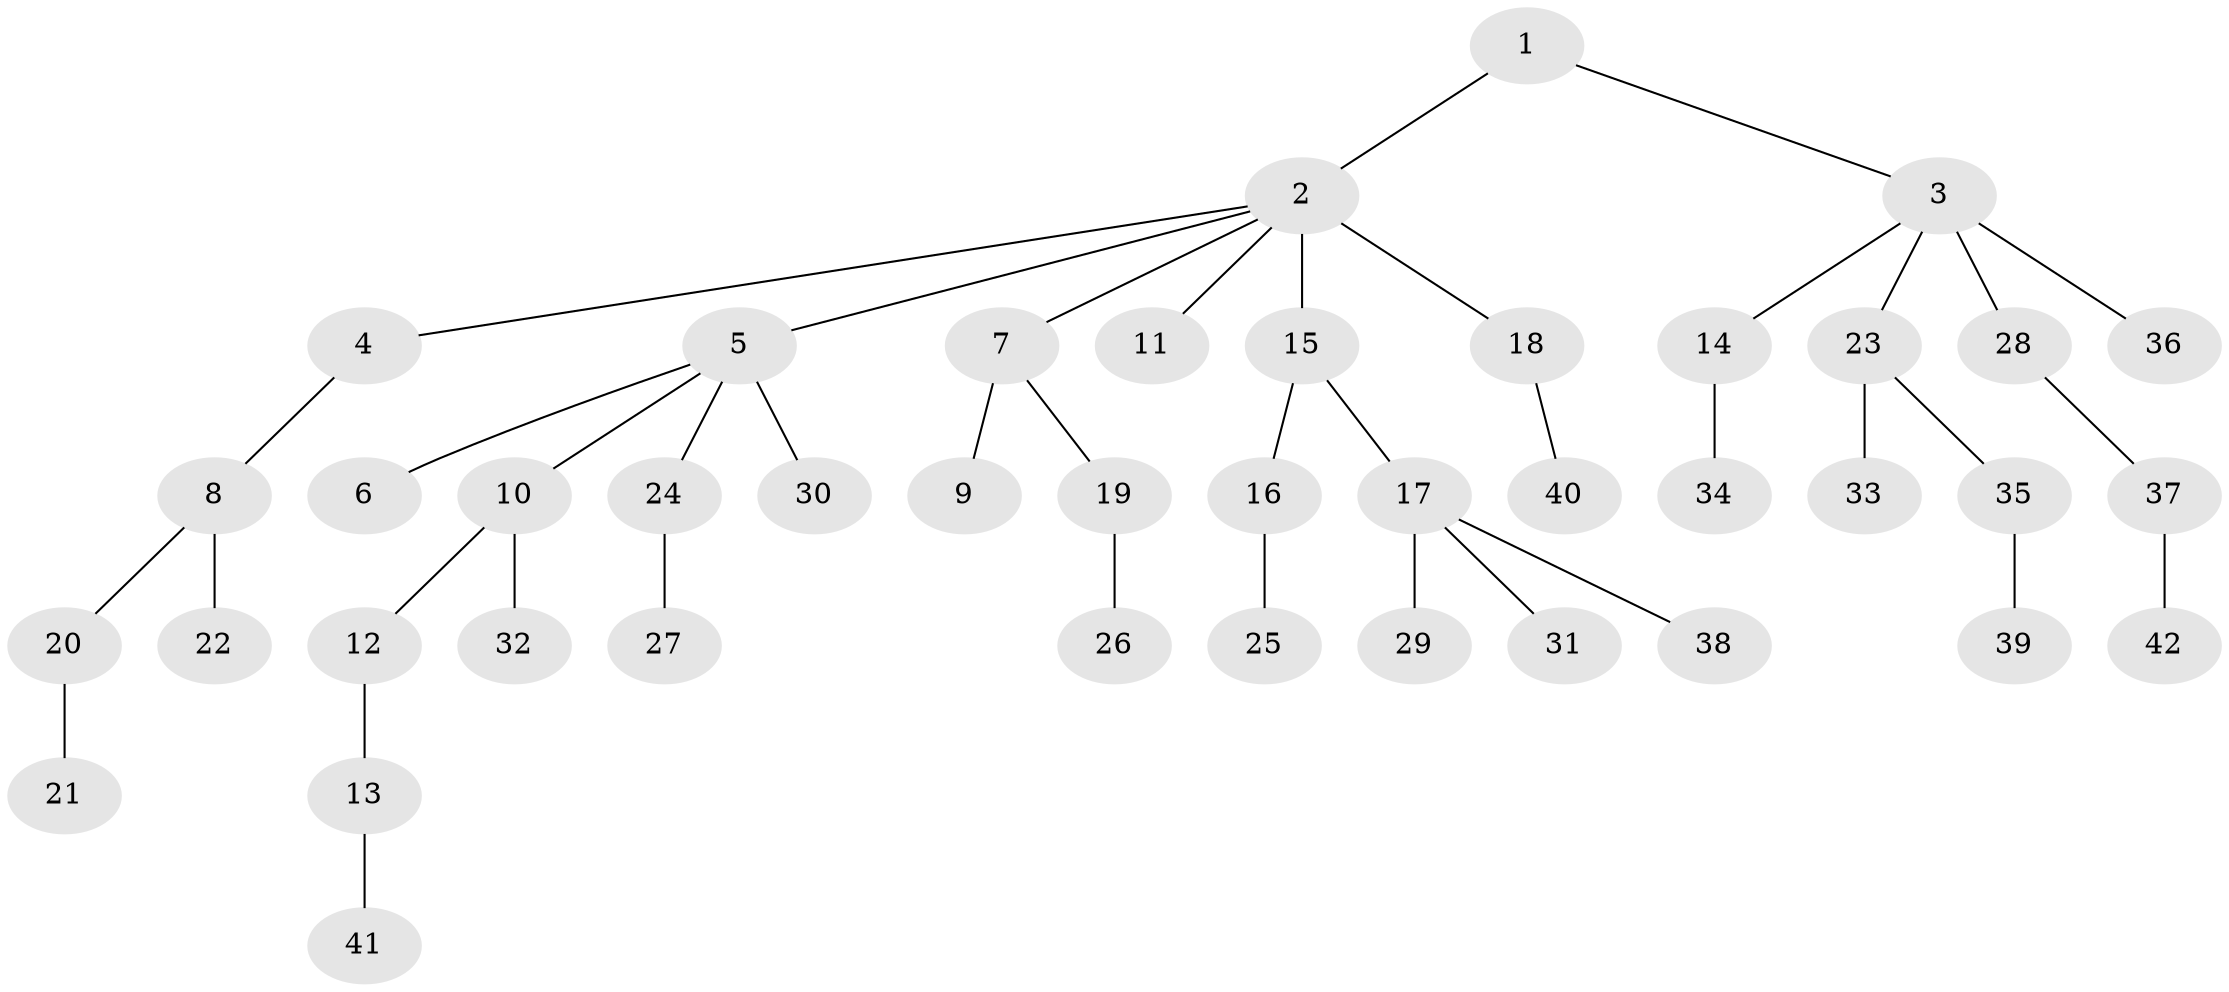 // original degree distribution, {3: 0.12318840579710146, 10: 0.007246376811594203, 6: 0.014492753623188406, 4: 0.050724637681159424, 2: 0.2608695652173913, 7: 0.007246376811594203, 5: 0.036231884057971016, 1: 0.5}
// Generated by graph-tools (version 1.1) at 2025/51/03/04/25 22:51:53]
// undirected, 42 vertices, 41 edges
graph export_dot {
  node [color=gray90,style=filled];
  1;
  2;
  3;
  4;
  5;
  6;
  7;
  8;
  9;
  10;
  11;
  12;
  13;
  14;
  15;
  16;
  17;
  18;
  19;
  20;
  21;
  22;
  23;
  24;
  25;
  26;
  27;
  28;
  29;
  30;
  31;
  32;
  33;
  34;
  35;
  36;
  37;
  38;
  39;
  40;
  41;
  42;
  1 -- 2 [weight=1.0];
  1 -- 3 [weight=1.0];
  2 -- 4 [weight=1.0];
  2 -- 5 [weight=1.0];
  2 -- 7 [weight=1.0];
  2 -- 11 [weight=1.0];
  2 -- 15 [weight=3.0];
  2 -- 18 [weight=1.0];
  3 -- 14 [weight=1.0];
  3 -- 23 [weight=1.0];
  3 -- 28 [weight=1.0];
  3 -- 36 [weight=2.0];
  4 -- 8 [weight=1.0];
  5 -- 6 [weight=1.0];
  5 -- 10 [weight=1.0];
  5 -- 24 [weight=1.0];
  5 -- 30 [weight=2.0];
  7 -- 9 [weight=1.0];
  7 -- 19 [weight=1.0];
  8 -- 20 [weight=1.0];
  8 -- 22 [weight=4.0];
  10 -- 12 [weight=1.0];
  10 -- 32 [weight=1.0];
  12 -- 13 [weight=1.0];
  13 -- 41 [weight=1.0];
  14 -- 34 [weight=1.0];
  15 -- 16 [weight=1.0];
  15 -- 17 [weight=1.0];
  16 -- 25 [weight=1.0];
  17 -- 29 [weight=1.0];
  17 -- 31 [weight=1.0];
  17 -- 38 [weight=1.0];
  18 -- 40 [weight=1.0];
  19 -- 26 [weight=1.0];
  20 -- 21 [weight=1.0];
  23 -- 33 [weight=2.0];
  23 -- 35 [weight=1.0];
  24 -- 27 [weight=1.0];
  28 -- 37 [weight=1.0];
  35 -- 39 [weight=1.0];
  37 -- 42 [weight=1.0];
}
